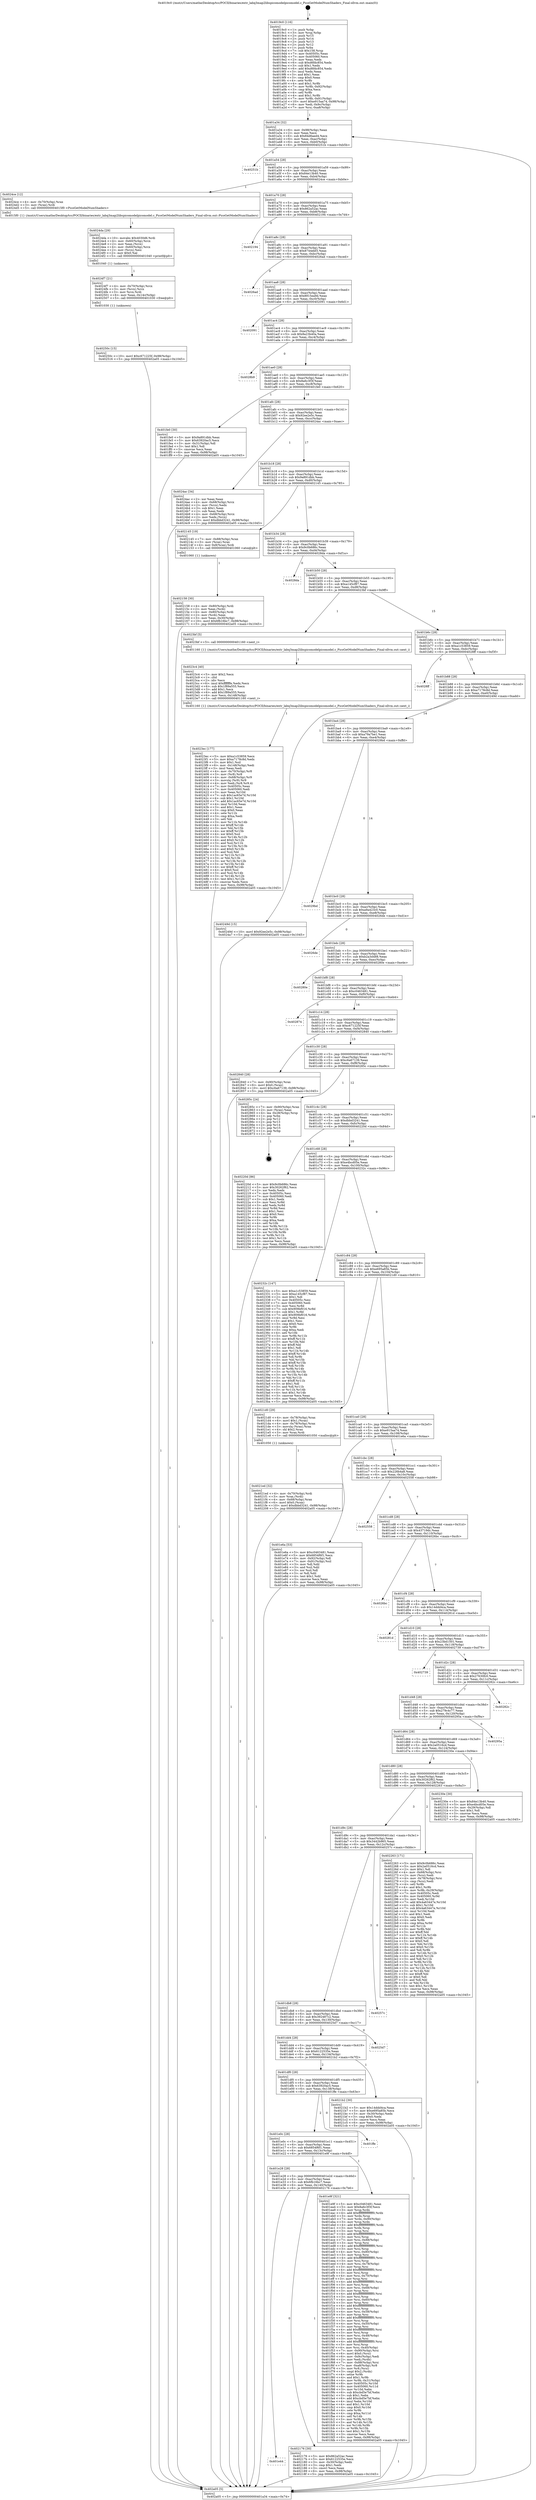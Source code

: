 digraph "0x4019c0" {
  label = "0x4019c0 (/mnt/c/Users/mathe/Desktop/tcc/POCII/binaries/extr_labq3map2libspicomodelpicomodel.c_PicoGetModelNumShaders_Final-ollvm.out::main(0))"
  labelloc = "t"
  node[shape=record]

  Entry [label="",width=0.3,height=0.3,shape=circle,fillcolor=black,style=filled]
  "0x401a34" [label="{
     0x401a34 [32]\l
     | [instrs]\l
     &nbsp;&nbsp;0x401a34 \<+6\>: mov -0x98(%rbp),%eax\l
     &nbsp;&nbsp;0x401a3a \<+2\>: mov %eax,%ecx\l
     &nbsp;&nbsp;0x401a3c \<+6\>: sub $0x84d6aed4,%ecx\l
     &nbsp;&nbsp;0x401a42 \<+6\>: mov %eax,-0xac(%rbp)\l
     &nbsp;&nbsp;0x401a48 \<+6\>: mov %ecx,-0xb0(%rbp)\l
     &nbsp;&nbsp;0x401a4e \<+6\>: je 000000000040251b \<main+0xb5b\>\l
  }"]
  "0x40251b" [label="{
     0x40251b\l
  }", style=dashed]
  "0x401a54" [label="{
     0x401a54 [28]\l
     | [instrs]\l
     &nbsp;&nbsp;0x401a54 \<+5\>: jmp 0000000000401a59 \<main+0x99\>\l
     &nbsp;&nbsp;0x401a59 \<+6\>: mov -0xac(%rbp),%eax\l
     &nbsp;&nbsp;0x401a5f \<+5\>: sub $0x84e13b40,%eax\l
     &nbsp;&nbsp;0x401a64 \<+6\>: mov %eax,-0xb4(%rbp)\l
     &nbsp;&nbsp;0x401a6a \<+6\>: je 00000000004024ce \<main+0xb0e\>\l
  }"]
  Exit [label="",width=0.3,height=0.3,shape=circle,fillcolor=black,style=filled,peripheries=2]
  "0x4024ce" [label="{
     0x4024ce [12]\l
     | [instrs]\l
     &nbsp;&nbsp;0x4024ce \<+4\>: mov -0x70(%rbp),%rax\l
     &nbsp;&nbsp;0x4024d2 \<+3\>: mov (%rax),%rdi\l
     &nbsp;&nbsp;0x4024d5 \<+5\>: call 00000000004015f0 \<PicoGetModelNumShaders\>\l
     | [calls]\l
     &nbsp;&nbsp;0x4015f0 \{1\} (/mnt/c/Users/mathe/Desktop/tcc/POCII/binaries/extr_labq3map2libspicomodelpicomodel.c_PicoGetModelNumShaders_Final-ollvm.out::PicoGetModelNumShaders)\l
  }"]
  "0x401a70" [label="{
     0x401a70 [28]\l
     | [instrs]\l
     &nbsp;&nbsp;0x401a70 \<+5\>: jmp 0000000000401a75 \<main+0xb5\>\l
     &nbsp;&nbsp;0x401a75 \<+6\>: mov -0xac(%rbp),%eax\l
     &nbsp;&nbsp;0x401a7b \<+5\>: sub $0x862a52ac,%eax\l
     &nbsp;&nbsp;0x401a80 \<+6\>: mov %eax,-0xb8(%rbp)\l
     &nbsp;&nbsp;0x401a86 \<+6\>: je 0000000000402194 \<main+0x7d4\>\l
  }"]
  "0x40250c" [label="{
     0x40250c [15]\l
     | [instrs]\l
     &nbsp;&nbsp;0x40250c \<+10\>: movl $0xc671225f,-0x98(%rbp)\l
     &nbsp;&nbsp;0x402516 \<+5\>: jmp 0000000000402a05 \<main+0x1045\>\l
  }"]
  "0x402194" [label="{
     0x402194\l
  }", style=dashed]
  "0x401a8c" [label="{
     0x401a8c [28]\l
     | [instrs]\l
     &nbsp;&nbsp;0x401a8c \<+5\>: jmp 0000000000401a91 \<main+0xd1\>\l
     &nbsp;&nbsp;0x401a91 \<+6\>: mov -0xac(%rbp),%eax\l
     &nbsp;&nbsp;0x401a97 \<+5\>: sub $0x8744ebf3,%eax\l
     &nbsp;&nbsp;0x401a9c \<+6\>: mov %eax,-0xbc(%rbp)\l
     &nbsp;&nbsp;0x401aa2 \<+6\>: je 00000000004026ad \<main+0xced\>\l
  }"]
  "0x4024f7" [label="{
     0x4024f7 [21]\l
     | [instrs]\l
     &nbsp;&nbsp;0x4024f7 \<+4\>: mov -0x70(%rbp),%rcx\l
     &nbsp;&nbsp;0x4024fb \<+3\>: mov (%rcx),%rcx\l
     &nbsp;&nbsp;0x4024fe \<+3\>: mov %rcx,%rdi\l
     &nbsp;&nbsp;0x402501 \<+6\>: mov %eax,-0x14c(%rbp)\l
     &nbsp;&nbsp;0x402507 \<+5\>: call 0000000000401030 \<free@plt\>\l
     | [calls]\l
     &nbsp;&nbsp;0x401030 \{1\} (unknown)\l
  }"]
  "0x4026ad" [label="{
     0x4026ad\l
  }", style=dashed]
  "0x401aa8" [label="{
     0x401aa8 [28]\l
     | [instrs]\l
     &nbsp;&nbsp;0x401aa8 \<+5\>: jmp 0000000000401aad \<main+0xed\>\l
     &nbsp;&nbsp;0x401aad \<+6\>: mov -0xac(%rbp),%eax\l
     &nbsp;&nbsp;0x401ab3 \<+5\>: sub $0x8915ea9d,%eax\l
     &nbsp;&nbsp;0x401ab8 \<+6\>: mov %eax,-0xc0(%rbp)\l
     &nbsp;&nbsp;0x401abe \<+6\>: je 0000000000402091 \<main+0x6d1\>\l
  }"]
  "0x4024da" [label="{
     0x4024da [29]\l
     | [instrs]\l
     &nbsp;&nbsp;0x4024da \<+10\>: movabs $0x4030d6,%rdi\l
     &nbsp;&nbsp;0x4024e4 \<+4\>: mov -0x60(%rbp),%rcx\l
     &nbsp;&nbsp;0x4024e8 \<+2\>: mov %eax,(%rcx)\l
     &nbsp;&nbsp;0x4024ea \<+4\>: mov -0x60(%rbp),%rcx\l
     &nbsp;&nbsp;0x4024ee \<+2\>: mov (%rcx),%esi\l
     &nbsp;&nbsp;0x4024f0 \<+2\>: mov $0x0,%al\l
     &nbsp;&nbsp;0x4024f2 \<+5\>: call 0000000000401040 \<printf@plt\>\l
     | [calls]\l
     &nbsp;&nbsp;0x401040 \{1\} (unknown)\l
  }"]
  "0x402091" [label="{
     0x402091\l
  }", style=dashed]
  "0x401ac4" [label="{
     0x401ac4 [28]\l
     | [instrs]\l
     &nbsp;&nbsp;0x401ac4 \<+5\>: jmp 0000000000401ac9 \<main+0x109\>\l
     &nbsp;&nbsp;0x401ac9 \<+6\>: mov -0xac(%rbp),%eax\l
     &nbsp;&nbsp;0x401acf \<+5\>: sub $0x8a23b40a,%eax\l
     &nbsp;&nbsp;0x401ad4 \<+6\>: mov %eax,-0xc4(%rbp)\l
     &nbsp;&nbsp;0x401ada \<+6\>: je 00000000004028b9 \<main+0xef9\>\l
  }"]
  "0x4023ec" [label="{
     0x4023ec [177]\l
     | [instrs]\l
     &nbsp;&nbsp;0x4023ec \<+5\>: mov $0xa1c53859,%ecx\l
     &nbsp;&nbsp;0x4023f1 \<+5\>: mov $0xa7178c8d,%edx\l
     &nbsp;&nbsp;0x4023f6 \<+3\>: mov $0x1,%sil\l
     &nbsp;&nbsp;0x4023f9 \<+6\>: mov -0x148(%rbp),%edi\l
     &nbsp;&nbsp;0x4023ff \<+3\>: imul %eax,%edi\l
     &nbsp;&nbsp;0x402402 \<+4\>: mov -0x70(%rbp),%r8\l
     &nbsp;&nbsp;0x402406 \<+3\>: mov (%r8),%r8\l
     &nbsp;&nbsp;0x402409 \<+4\>: mov -0x68(%rbp),%r9\l
     &nbsp;&nbsp;0x40240d \<+3\>: movslq (%r9),%r9\l
     &nbsp;&nbsp;0x402410 \<+4\>: mov %edi,(%r8,%r9,4)\l
     &nbsp;&nbsp;0x402414 \<+7\>: mov 0x40505c,%eax\l
     &nbsp;&nbsp;0x40241b \<+7\>: mov 0x405060,%edi\l
     &nbsp;&nbsp;0x402422 \<+3\>: mov %eax,%r10d\l
     &nbsp;&nbsp;0x402425 \<+7\>: sub $0x1ac65e7d,%r10d\l
     &nbsp;&nbsp;0x40242c \<+4\>: sub $0x1,%r10d\l
     &nbsp;&nbsp;0x402430 \<+7\>: add $0x1ac65e7d,%r10d\l
     &nbsp;&nbsp;0x402437 \<+4\>: imul %r10d,%eax\l
     &nbsp;&nbsp;0x40243b \<+3\>: and $0x1,%eax\l
     &nbsp;&nbsp;0x40243e \<+3\>: cmp $0x0,%eax\l
     &nbsp;&nbsp;0x402441 \<+4\>: sete %r11b\l
     &nbsp;&nbsp;0x402445 \<+3\>: cmp $0xa,%edi\l
     &nbsp;&nbsp;0x402448 \<+3\>: setl %bl\l
     &nbsp;&nbsp;0x40244b \<+3\>: mov %r11b,%r14b\l
     &nbsp;&nbsp;0x40244e \<+4\>: xor $0xff,%r14b\l
     &nbsp;&nbsp;0x402452 \<+3\>: mov %bl,%r15b\l
     &nbsp;&nbsp;0x402455 \<+4\>: xor $0xff,%r15b\l
     &nbsp;&nbsp;0x402459 \<+4\>: xor $0x0,%sil\l
     &nbsp;&nbsp;0x40245d \<+3\>: mov %r14b,%r12b\l
     &nbsp;&nbsp;0x402460 \<+4\>: and $0x0,%r12b\l
     &nbsp;&nbsp;0x402464 \<+3\>: and %sil,%r11b\l
     &nbsp;&nbsp;0x402467 \<+3\>: mov %r15b,%r13b\l
     &nbsp;&nbsp;0x40246a \<+4\>: and $0x0,%r13b\l
     &nbsp;&nbsp;0x40246e \<+3\>: and %sil,%bl\l
     &nbsp;&nbsp;0x402471 \<+3\>: or %r11b,%r12b\l
     &nbsp;&nbsp;0x402474 \<+3\>: or %bl,%r13b\l
     &nbsp;&nbsp;0x402477 \<+3\>: xor %r13b,%r12b\l
     &nbsp;&nbsp;0x40247a \<+3\>: or %r15b,%r14b\l
     &nbsp;&nbsp;0x40247d \<+4\>: xor $0xff,%r14b\l
     &nbsp;&nbsp;0x402481 \<+4\>: or $0x0,%sil\l
     &nbsp;&nbsp;0x402485 \<+3\>: and %sil,%r14b\l
     &nbsp;&nbsp;0x402488 \<+3\>: or %r14b,%r12b\l
     &nbsp;&nbsp;0x40248b \<+4\>: test $0x1,%r12b\l
     &nbsp;&nbsp;0x40248f \<+3\>: cmovne %edx,%ecx\l
     &nbsp;&nbsp;0x402492 \<+6\>: mov %ecx,-0x98(%rbp)\l
     &nbsp;&nbsp;0x402498 \<+5\>: jmp 0000000000402a05 \<main+0x1045\>\l
  }"]
  "0x4028b9" [label="{
     0x4028b9\l
  }", style=dashed]
  "0x401ae0" [label="{
     0x401ae0 [28]\l
     | [instrs]\l
     &nbsp;&nbsp;0x401ae0 \<+5\>: jmp 0000000000401ae5 \<main+0x125\>\l
     &nbsp;&nbsp;0x401ae5 \<+6\>: mov -0xac(%rbp),%eax\l
     &nbsp;&nbsp;0x401aeb \<+5\>: sub $0x8a6c3f3f,%eax\l
     &nbsp;&nbsp;0x401af0 \<+6\>: mov %eax,-0xc8(%rbp)\l
     &nbsp;&nbsp;0x401af6 \<+6\>: je 0000000000401fe0 \<main+0x620\>\l
  }"]
  "0x4023c4" [label="{
     0x4023c4 [40]\l
     | [instrs]\l
     &nbsp;&nbsp;0x4023c4 \<+5\>: mov $0x2,%ecx\l
     &nbsp;&nbsp;0x4023c9 \<+1\>: cltd\l
     &nbsp;&nbsp;0x4023ca \<+2\>: idiv %ecx\l
     &nbsp;&nbsp;0x4023cc \<+6\>: imul $0xfffffffe,%edx,%ecx\l
     &nbsp;&nbsp;0x4023d2 \<+6\>: sub $0x1f89a555,%ecx\l
     &nbsp;&nbsp;0x4023d8 \<+3\>: add $0x1,%ecx\l
     &nbsp;&nbsp;0x4023db \<+6\>: add $0x1f89a555,%ecx\l
     &nbsp;&nbsp;0x4023e1 \<+6\>: mov %ecx,-0x148(%rbp)\l
     &nbsp;&nbsp;0x4023e7 \<+5\>: call 0000000000401160 \<next_i\>\l
     | [calls]\l
     &nbsp;&nbsp;0x401160 \{1\} (/mnt/c/Users/mathe/Desktop/tcc/POCII/binaries/extr_labq3map2libspicomodelpicomodel.c_PicoGetModelNumShaders_Final-ollvm.out::next_i)\l
  }"]
  "0x401fe0" [label="{
     0x401fe0 [30]\l
     | [instrs]\l
     &nbsp;&nbsp;0x401fe0 \<+5\>: mov $0x9a891dbb,%eax\l
     &nbsp;&nbsp;0x401fe5 \<+5\>: mov $0x63920ac5,%ecx\l
     &nbsp;&nbsp;0x401fea \<+3\>: mov -0x31(%rbp),%dl\l
     &nbsp;&nbsp;0x401fed \<+3\>: test $0x1,%dl\l
     &nbsp;&nbsp;0x401ff0 \<+3\>: cmovne %ecx,%eax\l
     &nbsp;&nbsp;0x401ff3 \<+6\>: mov %eax,-0x98(%rbp)\l
     &nbsp;&nbsp;0x401ff9 \<+5\>: jmp 0000000000402a05 \<main+0x1045\>\l
  }"]
  "0x401afc" [label="{
     0x401afc [28]\l
     | [instrs]\l
     &nbsp;&nbsp;0x401afc \<+5\>: jmp 0000000000401b01 \<main+0x141\>\l
     &nbsp;&nbsp;0x401b01 \<+6\>: mov -0xac(%rbp),%eax\l
     &nbsp;&nbsp;0x401b07 \<+5\>: sub $0x92ee2e5c,%eax\l
     &nbsp;&nbsp;0x401b0c \<+6\>: mov %eax,-0xcc(%rbp)\l
     &nbsp;&nbsp;0x401b12 \<+6\>: je 00000000004024ac \<main+0xaec\>\l
  }"]
  "0x4021ed" [label="{
     0x4021ed [32]\l
     | [instrs]\l
     &nbsp;&nbsp;0x4021ed \<+4\>: mov -0x70(%rbp),%rdi\l
     &nbsp;&nbsp;0x4021f1 \<+3\>: mov %rax,(%rdi)\l
     &nbsp;&nbsp;0x4021f4 \<+4\>: mov -0x68(%rbp),%rax\l
     &nbsp;&nbsp;0x4021f8 \<+6\>: movl $0x0,(%rax)\l
     &nbsp;&nbsp;0x4021fe \<+10\>: movl $0xdbbd3241,-0x98(%rbp)\l
     &nbsp;&nbsp;0x402208 \<+5\>: jmp 0000000000402a05 \<main+0x1045\>\l
  }"]
  "0x4024ac" [label="{
     0x4024ac [34]\l
     | [instrs]\l
     &nbsp;&nbsp;0x4024ac \<+2\>: xor %eax,%eax\l
     &nbsp;&nbsp;0x4024ae \<+4\>: mov -0x68(%rbp),%rcx\l
     &nbsp;&nbsp;0x4024b2 \<+2\>: mov (%rcx),%edx\l
     &nbsp;&nbsp;0x4024b4 \<+3\>: sub $0x1,%eax\l
     &nbsp;&nbsp;0x4024b7 \<+2\>: sub %eax,%edx\l
     &nbsp;&nbsp;0x4024b9 \<+4\>: mov -0x68(%rbp),%rcx\l
     &nbsp;&nbsp;0x4024bd \<+2\>: mov %edx,(%rcx)\l
     &nbsp;&nbsp;0x4024bf \<+10\>: movl $0xdbbd3241,-0x98(%rbp)\l
     &nbsp;&nbsp;0x4024c9 \<+5\>: jmp 0000000000402a05 \<main+0x1045\>\l
  }"]
  "0x401b18" [label="{
     0x401b18 [28]\l
     | [instrs]\l
     &nbsp;&nbsp;0x401b18 \<+5\>: jmp 0000000000401b1d \<main+0x15d\>\l
     &nbsp;&nbsp;0x401b1d \<+6\>: mov -0xac(%rbp),%eax\l
     &nbsp;&nbsp;0x401b23 \<+5\>: sub $0x9a891dbb,%eax\l
     &nbsp;&nbsp;0x401b28 \<+6\>: mov %eax,-0xd0(%rbp)\l
     &nbsp;&nbsp;0x401b2e \<+6\>: je 0000000000402145 \<main+0x785\>\l
  }"]
  "0x401e44" [label="{
     0x401e44\l
  }", style=dashed]
  "0x402145" [label="{
     0x402145 [19]\l
     | [instrs]\l
     &nbsp;&nbsp;0x402145 \<+7\>: mov -0x88(%rbp),%rax\l
     &nbsp;&nbsp;0x40214c \<+3\>: mov (%rax),%rax\l
     &nbsp;&nbsp;0x40214f \<+4\>: mov 0x8(%rax),%rdi\l
     &nbsp;&nbsp;0x402153 \<+5\>: call 0000000000401060 \<atoi@plt\>\l
     | [calls]\l
     &nbsp;&nbsp;0x401060 \{1\} (unknown)\l
  }"]
  "0x401b34" [label="{
     0x401b34 [28]\l
     | [instrs]\l
     &nbsp;&nbsp;0x401b34 \<+5\>: jmp 0000000000401b39 \<main+0x179\>\l
     &nbsp;&nbsp;0x401b39 \<+6\>: mov -0xac(%rbp),%eax\l
     &nbsp;&nbsp;0x401b3f \<+5\>: sub $0x9c0b686c,%eax\l
     &nbsp;&nbsp;0x401b44 \<+6\>: mov %eax,-0xd4(%rbp)\l
     &nbsp;&nbsp;0x401b4a \<+6\>: je 00000000004028da \<main+0xf1a\>\l
  }"]
  "0x402176" [label="{
     0x402176 [30]\l
     | [instrs]\l
     &nbsp;&nbsp;0x402176 \<+5\>: mov $0x862a52ac,%eax\l
     &nbsp;&nbsp;0x40217b \<+5\>: mov $0x6122535e,%ecx\l
     &nbsp;&nbsp;0x402180 \<+3\>: mov -0x30(%rbp),%edx\l
     &nbsp;&nbsp;0x402183 \<+3\>: cmp $0x1,%edx\l
     &nbsp;&nbsp;0x402186 \<+3\>: cmovl %ecx,%eax\l
     &nbsp;&nbsp;0x402189 \<+6\>: mov %eax,-0x98(%rbp)\l
     &nbsp;&nbsp;0x40218f \<+5\>: jmp 0000000000402a05 \<main+0x1045\>\l
  }"]
  "0x4028da" [label="{
     0x4028da\l
  }", style=dashed]
  "0x401b50" [label="{
     0x401b50 [28]\l
     | [instrs]\l
     &nbsp;&nbsp;0x401b50 \<+5\>: jmp 0000000000401b55 \<main+0x195\>\l
     &nbsp;&nbsp;0x401b55 \<+6\>: mov -0xac(%rbp),%eax\l
     &nbsp;&nbsp;0x401b5b \<+5\>: sub $0xa145cf87,%eax\l
     &nbsp;&nbsp;0x401b60 \<+6\>: mov %eax,-0xd8(%rbp)\l
     &nbsp;&nbsp;0x401b66 \<+6\>: je 00000000004023bf \<main+0x9ff\>\l
  }"]
  "0x402158" [label="{
     0x402158 [30]\l
     | [instrs]\l
     &nbsp;&nbsp;0x402158 \<+4\>: mov -0x80(%rbp),%rdi\l
     &nbsp;&nbsp;0x40215c \<+2\>: mov %eax,(%rdi)\l
     &nbsp;&nbsp;0x40215e \<+4\>: mov -0x80(%rbp),%rdi\l
     &nbsp;&nbsp;0x402162 \<+2\>: mov (%rdi),%eax\l
     &nbsp;&nbsp;0x402164 \<+3\>: mov %eax,-0x30(%rbp)\l
     &nbsp;&nbsp;0x402167 \<+10\>: movl $0x6fb16bc7,-0x98(%rbp)\l
     &nbsp;&nbsp;0x402171 \<+5\>: jmp 0000000000402a05 \<main+0x1045\>\l
  }"]
  "0x4023bf" [label="{
     0x4023bf [5]\l
     | [instrs]\l
     &nbsp;&nbsp;0x4023bf \<+5\>: call 0000000000401160 \<next_i\>\l
     | [calls]\l
     &nbsp;&nbsp;0x401160 \{1\} (/mnt/c/Users/mathe/Desktop/tcc/POCII/binaries/extr_labq3map2libspicomodelpicomodel.c_PicoGetModelNumShaders_Final-ollvm.out::next_i)\l
  }"]
  "0x401b6c" [label="{
     0x401b6c [28]\l
     | [instrs]\l
     &nbsp;&nbsp;0x401b6c \<+5\>: jmp 0000000000401b71 \<main+0x1b1\>\l
     &nbsp;&nbsp;0x401b71 \<+6\>: mov -0xac(%rbp),%eax\l
     &nbsp;&nbsp;0x401b77 \<+5\>: sub $0xa1c53859,%eax\l
     &nbsp;&nbsp;0x401b7c \<+6\>: mov %eax,-0xdc(%rbp)\l
     &nbsp;&nbsp;0x401b82 \<+6\>: je 00000000004028ff \<main+0xf3f\>\l
  }"]
  "0x401e28" [label="{
     0x401e28 [28]\l
     | [instrs]\l
     &nbsp;&nbsp;0x401e28 \<+5\>: jmp 0000000000401e2d \<main+0x46d\>\l
     &nbsp;&nbsp;0x401e2d \<+6\>: mov -0xac(%rbp),%eax\l
     &nbsp;&nbsp;0x401e33 \<+5\>: sub $0x6fb16bc7,%eax\l
     &nbsp;&nbsp;0x401e38 \<+6\>: mov %eax,-0x140(%rbp)\l
     &nbsp;&nbsp;0x401e3e \<+6\>: je 0000000000402176 \<main+0x7b6\>\l
  }"]
  "0x4028ff" [label="{
     0x4028ff\l
  }", style=dashed]
  "0x401b88" [label="{
     0x401b88 [28]\l
     | [instrs]\l
     &nbsp;&nbsp;0x401b88 \<+5\>: jmp 0000000000401b8d \<main+0x1cd\>\l
     &nbsp;&nbsp;0x401b8d \<+6\>: mov -0xac(%rbp),%eax\l
     &nbsp;&nbsp;0x401b93 \<+5\>: sub $0xa7178c8d,%eax\l
     &nbsp;&nbsp;0x401b98 \<+6\>: mov %eax,-0xe0(%rbp)\l
     &nbsp;&nbsp;0x401b9e \<+6\>: je 000000000040249d \<main+0xadd\>\l
  }"]
  "0x401e9f" [label="{
     0x401e9f [321]\l
     | [instrs]\l
     &nbsp;&nbsp;0x401e9f \<+5\>: mov $0xc0463481,%eax\l
     &nbsp;&nbsp;0x401ea4 \<+5\>: mov $0x8a6c3f3f,%ecx\l
     &nbsp;&nbsp;0x401ea9 \<+3\>: mov %rsp,%rdx\l
     &nbsp;&nbsp;0x401eac \<+4\>: add $0xfffffffffffffff0,%rdx\l
     &nbsp;&nbsp;0x401eb0 \<+3\>: mov %rdx,%rsp\l
     &nbsp;&nbsp;0x401eb3 \<+7\>: mov %rdx,-0x90(%rbp)\l
     &nbsp;&nbsp;0x401eba \<+3\>: mov %rsp,%rdx\l
     &nbsp;&nbsp;0x401ebd \<+4\>: add $0xfffffffffffffff0,%rdx\l
     &nbsp;&nbsp;0x401ec1 \<+3\>: mov %rdx,%rsp\l
     &nbsp;&nbsp;0x401ec4 \<+3\>: mov %rsp,%rsi\l
     &nbsp;&nbsp;0x401ec7 \<+4\>: add $0xfffffffffffffff0,%rsi\l
     &nbsp;&nbsp;0x401ecb \<+3\>: mov %rsi,%rsp\l
     &nbsp;&nbsp;0x401ece \<+7\>: mov %rsi,-0x88(%rbp)\l
     &nbsp;&nbsp;0x401ed5 \<+3\>: mov %rsp,%rsi\l
     &nbsp;&nbsp;0x401ed8 \<+4\>: add $0xfffffffffffffff0,%rsi\l
     &nbsp;&nbsp;0x401edc \<+3\>: mov %rsi,%rsp\l
     &nbsp;&nbsp;0x401edf \<+4\>: mov %rsi,-0x80(%rbp)\l
     &nbsp;&nbsp;0x401ee3 \<+3\>: mov %rsp,%rsi\l
     &nbsp;&nbsp;0x401ee6 \<+4\>: add $0xfffffffffffffff0,%rsi\l
     &nbsp;&nbsp;0x401eea \<+3\>: mov %rsi,%rsp\l
     &nbsp;&nbsp;0x401eed \<+4\>: mov %rsi,-0x78(%rbp)\l
     &nbsp;&nbsp;0x401ef1 \<+3\>: mov %rsp,%rsi\l
     &nbsp;&nbsp;0x401ef4 \<+4\>: add $0xfffffffffffffff0,%rsi\l
     &nbsp;&nbsp;0x401ef8 \<+3\>: mov %rsi,%rsp\l
     &nbsp;&nbsp;0x401efb \<+4\>: mov %rsi,-0x70(%rbp)\l
     &nbsp;&nbsp;0x401eff \<+3\>: mov %rsp,%rsi\l
     &nbsp;&nbsp;0x401f02 \<+4\>: add $0xfffffffffffffff0,%rsi\l
     &nbsp;&nbsp;0x401f06 \<+3\>: mov %rsi,%rsp\l
     &nbsp;&nbsp;0x401f09 \<+4\>: mov %rsi,-0x68(%rbp)\l
     &nbsp;&nbsp;0x401f0d \<+3\>: mov %rsp,%rsi\l
     &nbsp;&nbsp;0x401f10 \<+4\>: add $0xfffffffffffffff0,%rsi\l
     &nbsp;&nbsp;0x401f14 \<+3\>: mov %rsi,%rsp\l
     &nbsp;&nbsp;0x401f17 \<+4\>: mov %rsi,-0x60(%rbp)\l
     &nbsp;&nbsp;0x401f1b \<+3\>: mov %rsp,%rsi\l
     &nbsp;&nbsp;0x401f1e \<+4\>: add $0xfffffffffffffff0,%rsi\l
     &nbsp;&nbsp;0x401f22 \<+3\>: mov %rsi,%rsp\l
     &nbsp;&nbsp;0x401f25 \<+4\>: mov %rsi,-0x58(%rbp)\l
     &nbsp;&nbsp;0x401f29 \<+3\>: mov %rsp,%rsi\l
     &nbsp;&nbsp;0x401f2c \<+4\>: add $0xfffffffffffffff0,%rsi\l
     &nbsp;&nbsp;0x401f30 \<+3\>: mov %rsi,%rsp\l
     &nbsp;&nbsp;0x401f33 \<+4\>: mov %rsi,-0x50(%rbp)\l
     &nbsp;&nbsp;0x401f37 \<+3\>: mov %rsp,%rsi\l
     &nbsp;&nbsp;0x401f3a \<+4\>: add $0xfffffffffffffff0,%rsi\l
     &nbsp;&nbsp;0x401f3e \<+3\>: mov %rsi,%rsp\l
     &nbsp;&nbsp;0x401f41 \<+4\>: mov %rsi,-0x48(%rbp)\l
     &nbsp;&nbsp;0x401f45 \<+3\>: mov %rsp,%rsi\l
     &nbsp;&nbsp;0x401f48 \<+4\>: add $0xfffffffffffffff0,%rsi\l
     &nbsp;&nbsp;0x401f4c \<+3\>: mov %rsi,%rsp\l
     &nbsp;&nbsp;0x401f4f \<+4\>: mov %rsi,-0x40(%rbp)\l
     &nbsp;&nbsp;0x401f53 \<+7\>: mov -0x90(%rbp),%rsi\l
     &nbsp;&nbsp;0x401f5a \<+6\>: movl $0x0,(%rsi)\l
     &nbsp;&nbsp;0x401f60 \<+6\>: mov -0x9c(%rbp),%edi\l
     &nbsp;&nbsp;0x401f66 \<+2\>: mov %edi,(%rdx)\l
     &nbsp;&nbsp;0x401f68 \<+7\>: mov -0x88(%rbp),%rsi\l
     &nbsp;&nbsp;0x401f6f \<+7\>: mov -0xa8(%rbp),%r8\l
     &nbsp;&nbsp;0x401f76 \<+3\>: mov %r8,(%rsi)\l
     &nbsp;&nbsp;0x401f79 \<+3\>: cmpl $0x2,(%rdx)\l
     &nbsp;&nbsp;0x401f7c \<+4\>: setne %r9b\l
     &nbsp;&nbsp;0x401f80 \<+4\>: and $0x1,%r9b\l
     &nbsp;&nbsp;0x401f84 \<+4\>: mov %r9b,-0x31(%rbp)\l
     &nbsp;&nbsp;0x401f88 \<+8\>: mov 0x40505c,%r10d\l
     &nbsp;&nbsp;0x401f90 \<+8\>: mov 0x405060,%r11d\l
     &nbsp;&nbsp;0x401f98 \<+3\>: mov %r10d,%ebx\l
     &nbsp;&nbsp;0x401f9b \<+6\>: sub $0xcbd5e7bf,%ebx\l
     &nbsp;&nbsp;0x401fa1 \<+3\>: sub $0x1,%ebx\l
     &nbsp;&nbsp;0x401fa4 \<+6\>: add $0xcbd5e7bf,%ebx\l
     &nbsp;&nbsp;0x401faa \<+4\>: imul %ebx,%r10d\l
     &nbsp;&nbsp;0x401fae \<+4\>: and $0x1,%r10d\l
     &nbsp;&nbsp;0x401fb2 \<+4\>: cmp $0x0,%r10d\l
     &nbsp;&nbsp;0x401fb6 \<+4\>: sete %r9b\l
     &nbsp;&nbsp;0x401fba \<+4\>: cmp $0xa,%r11d\l
     &nbsp;&nbsp;0x401fbe \<+4\>: setl %r14b\l
     &nbsp;&nbsp;0x401fc2 \<+3\>: mov %r9b,%r15b\l
     &nbsp;&nbsp;0x401fc5 \<+3\>: and %r14b,%r15b\l
     &nbsp;&nbsp;0x401fc8 \<+3\>: xor %r14b,%r9b\l
     &nbsp;&nbsp;0x401fcb \<+3\>: or %r9b,%r15b\l
     &nbsp;&nbsp;0x401fce \<+4\>: test $0x1,%r15b\l
     &nbsp;&nbsp;0x401fd2 \<+3\>: cmovne %ecx,%eax\l
     &nbsp;&nbsp;0x401fd5 \<+6\>: mov %eax,-0x98(%rbp)\l
     &nbsp;&nbsp;0x401fdb \<+5\>: jmp 0000000000402a05 \<main+0x1045\>\l
  }"]
  "0x40249d" [label="{
     0x40249d [15]\l
     | [instrs]\l
     &nbsp;&nbsp;0x40249d \<+10\>: movl $0x92ee2e5c,-0x98(%rbp)\l
     &nbsp;&nbsp;0x4024a7 \<+5\>: jmp 0000000000402a05 \<main+0x1045\>\l
  }"]
  "0x401ba4" [label="{
     0x401ba4 [28]\l
     | [instrs]\l
     &nbsp;&nbsp;0x401ba4 \<+5\>: jmp 0000000000401ba9 \<main+0x1e9\>\l
     &nbsp;&nbsp;0x401ba9 \<+6\>: mov -0xac(%rbp),%eax\l
     &nbsp;&nbsp;0x401baf \<+5\>: sub $0xa79a7be1,%eax\l
     &nbsp;&nbsp;0x401bb4 \<+6\>: mov %eax,-0xe4(%rbp)\l
     &nbsp;&nbsp;0x401bba \<+6\>: je 00000000004029bd \<main+0xffd\>\l
  }"]
  "0x401e0c" [label="{
     0x401e0c [28]\l
     | [instrs]\l
     &nbsp;&nbsp;0x401e0c \<+5\>: jmp 0000000000401e11 \<main+0x451\>\l
     &nbsp;&nbsp;0x401e11 \<+6\>: mov -0xac(%rbp),%eax\l
     &nbsp;&nbsp;0x401e17 \<+5\>: sub $0x6854f6f1,%eax\l
     &nbsp;&nbsp;0x401e1c \<+6\>: mov %eax,-0x13c(%rbp)\l
     &nbsp;&nbsp;0x401e22 \<+6\>: je 0000000000401e9f \<main+0x4df\>\l
  }"]
  "0x4029bd" [label="{
     0x4029bd\l
  }", style=dashed]
  "0x401bc0" [label="{
     0x401bc0 [28]\l
     | [instrs]\l
     &nbsp;&nbsp;0x401bc0 \<+5\>: jmp 0000000000401bc5 \<main+0x205\>\l
     &nbsp;&nbsp;0x401bc5 \<+6\>: mov -0xac(%rbp),%eax\l
     &nbsp;&nbsp;0x401bcb \<+5\>: sub $0xa9a423c0,%eax\l
     &nbsp;&nbsp;0x401bd0 \<+6\>: mov %eax,-0xe8(%rbp)\l
     &nbsp;&nbsp;0x401bd6 \<+6\>: je 00000000004026de \<main+0xd1e\>\l
  }"]
  "0x401ffe" [label="{
     0x401ffe\l
  }", style=dashed]
  "0x4026de" [label="{
     0x4026de\l
  }", style=dashed]
  "0x401bdc" [label="{
     0x401bdc [28]\l
     | [instrs]\l
     &nbsp;&nbsp;0x401bdc \<+5\>: jmp 0000000000401be1 \<main+0x221\>\l
     &nbsp;&nbsp;0x401be1 \<+6\>: mov -0xac(%rbp),%eax\l
     &nbsp;&nbsp;0x401be7 \<+5\>: sub $0xb2a3d488,%eax\l
     &nbsp;&nbsp;0x401bec \<+6\>: mov %eax,-0xec(%rbp)\l
     &nbsp;&nbsp;0x401bf2 \<+6\>: je 000000000040280e \<main+0xe4e\>\l
  }"]
  "0x401df0" [label="{
     0x401df0 [28]\l
     | [instrs]\l
     &nbsp;&nbsp;0x401df0 \<+5\>: jmp 0000000000401df5 \<main+0x435\>\l
     &nbsp;&nbsp;0x401df5 \<+6\>: mov -0xac(%rbp),%eax\l
     &nbsp;&nbsp;0x401dfb \<+5\>: sub $0x63920ac5,%eax\l
     &nbsp;&nbsp;0x401e00 \<+6\>: mov %eax,-0x138(%rbp)\l
     &nbsp;&nbsp;0x401e06 \<+6\>: je 0000000000401ffe \<main+0x63e\>\l
  }"]
  "0x40280e" [label="{
     0x40280e\l
  }", style=dashed]
  "0x401bf8" [label="{
     0x401bf8 [28]\l
     | [instrs]\l
     &nbsp;&nbsp;0x401bf8 \<+5\>: jmp 0000000000401bfd \<main+0x23d\>\l
     &nbsp;&nbsp;0x401bfd \<+6\>: mov -0xac(%rbp),%eax\l
     &nbsp;&nbsp;0x401c03 \<+5\>: sub $0xc0463481,%eax\l
     &nbsp;&nbsp;0x401c08 \<+6\>: mov %eax,-0xf0(%rbp)\l
     &nbsp;&nbsp;0x401c0e \<+6\>: je 0000000000402874 \<main+0xeb4\>\l
  }"]
  "0x4021b2" [label="{
     0x4021b2 [30]\l
     | [instrs]\l
     &nbsp;&nbsp;0x4021b2 \<+5\>: mov $0x14ddd4ca,%eax\l
     &nbsp;&nbsp;0x4021b7 \<+5\>: mov $0xe695a85b,%ecx\l
     &nbsp;&nbsp;0x4021bc \<+3\>: mov -0x30(%rbp),%edx\l
     &nbsp;&nbsp;0x4021bf \<+3\>: cmp $0x0,%edx\l
     &nbsp;&nbsp;0x4021c2 \<+3\>: cmove %ecx,%eax\l
     &nbsp;&nbsp;0x4021c5 \<+6\>: mov %eax,-0x98(%rbp)\l
     &nbsp;&nbsp;0x4021cb \<+5\>: jmp 0000000000402a05 \<main+0x1045\>\l
  }"]
  "0x402874" [label="{
     0x402874\l
  }", style=dashed]
  "0x401c14" [label="{
     0x401c14 [28]\l
     | [instrs]\l
     &nbsp;&nbsp;0x401c14 \<+5\>: jmp 0000000000401c19 \<main+0x259\>\l
     &nbsp;&nbsp;0x401c19 \<+6\>: mov -0xac(%rbp),%eax\l
     &nbsp;&nbsp;0x401c1f \<+5\>: sub $0xc671225f,%eax\l
     &nbsp;&nbsp;0x401c24 \<+6\>: mov %eax,-0xf4(%rbp)\l
     &nbsp;&nbsp;0x401c2a \<+6\>: je 0000000000402840 \<main+0xe80\>\l
  }"]
  "0x401dd4" [label="{
     0x401dd4 [28]\l
     | [instrs]\l
     &nbsp;&nbsp;0x401dd4 \<+5\>: jmp 0000000000401dd9 \<main+0x419\>\l
     &nbsp;&nbsp;0x401dd9 \<+6\>: mov -0xac(%rbp),%eax\l
     &nbsp;&nbsp;0x401ddf \<+5\>: sub $0x6122535e,%eax\l
     &nbsp;&nbsp;0x401de4 \<+6\>: mov %eax,-0x134(%rbp)\l
     &nbsp;&nbsp;0x401dea \<+6\>: je 00000000004021b2 \<main+0x7f2\>\l
  }"]
  "0x402840" [label="{
     0x402840 [28]\l
     | [instrs]\l
     &nbsp;&nbsp;0x402840 \<+7\>: mov -0x90(%rbp),%rax\l
     &nbsp;&nbsp;0x402847 \<+6\>: movl $0x0,(%rax)\l
     &nbsp;&nbsp;0x40284d \<+10\>: movl $0xc6a67139,-0x98(%rbp)\l
     &nbsp;&nbsp;0x402857 \<+5\>: jmp 0000000000402a05 \<main+0x1045\>\l
  }"]
  "0x401c30" [label="{
     0x401c30 [28]\l
     | [instrs]\l
     &nbsp;&nbsp;0x401c30 \<+5\>: jmp 0000000000401c35 \<main+0x275\>\l
     &nbsp;&nbsp;0x401c35 \<+6\>: mov -0xac(%rbp),%eax\l
     &nbsp;&nbsp;0x401c3b \<+5\>: sub $0xc6a67139,%eax\l
     &nbsp;&nbsp;0x401c40 \<+6\>: mov %eax,-0xf8(%rbp)\l
     &nbsp;&nbsp;0x401c46 \<+6\>: je 000000000040285c \<main+0xe9c\>\l
  }"]
  "0x4025d7" [label="{
     0x4025d7\l
  }", style=dashed]
  "0x40285c" [label="{
     0x40285c [24]\l
     | [instrs]\l
     &nbsp;&nbsp;0x40285c \<+7\>: mov -0x90(%rbp),%rax\l
     &nbsp;&nbsp;0x402863 \<+2\>: mov (%rax),%eax\l
     &nbsp;&nbsp;0x402865 \<+4\>: lea -0x28(%rbp),%rsp\l
     &nbsp;&nbsp;0x402869 \<+1\>: pop %rbx\l
     &nbsp;&nbsp;0x40286a \<+2\>: pop %r12\l
     &nbsp;&nbsp;0x40286c \<+2\>: pop %r13\l
     &nbsp;&nbsp;0x40286e \<+2\>: pop %r14\l
     &nbsp;&nbsp;0x402870 \<+2\>: pop %r15\l
     &nbsp;&nbsp;0x402872 \<+1\>: pop %rbp\l
     &nbsp;&nbsp;0x402873 \<+1\>: ret\l
  }"]
  "0x401c4c" [label="{
     0x401c4c [28]\l
     | [instrs]\l
     &nbsp;&nbsp;0x401c4c \<+5\>: jmp 0000000000401c51 \<main+0x291\>\l
     &nbsp;&nbsp;0x401c51 \<+6\>: mov -0xac(%rbp),%eax\l
     &nbsp;&nbsp;0x401c57 \<+5\>: sub $0xdbbd3241,%eax\l
     &nbsp;&nbsp;0x401c5c \<+6\>: mov %eax,-0xfc(%rbp)\l
     &nbsp;&nbsp;0x401c62 \<+6\>: je 000000000040220d \<main+0x84d\>\l
  }"]
  "0x401db8" [label="{
     0x401db8 [28]\l
     | [instrs]\l
     &nbsp;&nbsp;0x401db8 \<+5\>: jmp 0000000000401dbd \<main+0x3fd\>\l
     &nbsp;&nbsp;0x401dbd \<+6\>: mov -0xac(%rbp),%eax\l
     &nbsp;&nbsp;0x401dc3 \<+5\>: sub $0x392487c2,%eax\l
     &nbsp;&nbsp;0x401dc8 \<+6\>: mov %eax,-0x130(%rbp)\l
     &nbsp;&nbsp;0x401dce \<+6\>: je 00000000004025d7 \<main+0xc17\>\l
  }"]
  "0x40220d" [label="{
     0x40220d [86]\l
     | [instrs]\l
     &nbsp;&nbsp;0x40220d \<+5\>: mov $0x9c0b686c,%eax\l
     &nbsp;&nbsp;0x402212 \<+5\>: mov $0x30262f62,%ecx\l
     &nbsp;&nbsp;0x402217 \<+2\>: xor %edx,%edx\l
     &nbsp;&nbsp;0x402219 \<+7\>: mov 0x40505c,%esi\l
     &nbsp;&nbsp;0x402220 \<+7\>: mov 0x405060,%edi\l
     &nbsp;&nbsp;0x402227 \<+3\>: sub $0x1,%edx\l
     &nbsp;&nbsp;0x40222a \<+3\>: mov %esi,%r8d\l
     &nbsp;&nbsp;0x40222d \<+3\>: add %edx,%r8d\l
     &nbsp;&nbsp;0x402230 \<+4\>: imul %r8d,%esi\l
     &nbsp;&nbsp;0x402234 \<+3\>: and $0x1,%esi\l
     &nbsp;&nbsp;0x402237 \<+3\>: cmp $0x0,%esi\l
     &nbsp;&nbsp;0x40223a \<+4\>: sete %r9b\l
     &nbsp;&nbsp;0x40223e \<+3\>: cmp $0xa,%edi\l
     &nbsp;&nbsp;0x402241 \<+4\>: setl %r10b\l
     &nbsp;&nbsp;0x402245 \<+3\>: mov %r9b,%r11b\l
     &nbsp;&nbsp;0x402248 \<+3\>: and %r10b,%r11b\l
     &nbsp;&nbsp;0x40224b \<+3\>: xor %r10b,%r9b\l
     &nbsp;&nbsp;0x40224e \<+3\>: or %r9b,%r11b\l
     &nbsp;&nbsp;0x402251 \<+4\>: test $0x1,%r11b\l
     &nbsp;&nbsp;0x402255 \<+3\>: cmovne %ecx,%eax\l
     &nbsp;&nbsp;0x402258 \<+6\>: mov %eax,-0x98(%rbp)\l
     &nbsp;&nbsp;0x40225e \<+5\>: jmp 0000000000402a05 \<main+0x1045\>\l
  }"]
  "0x401c68" [label="{
     0x401c68 [28]\l
     | [instrs]\l
     &nbsp;&nbsp;0x401c68 \<+5\>: jmp 0000000000401c6d \<main+0x2ad\>\l
     &nbsp;&nbsp;0x401c6d \<+6\>: mov -0xac(%rbp),%eax\l
     &nbsp;&nbsp;0x401c73 \<+5\>: sub $0xe4bcd05e,%eax\l
     &nbsp;&nbsp;0x401c78 \<+6\>: mov %eax,-0x100(%rbp)\l
     &nbsp;&nbsp;0x401c7e \<+6\>: je 000000000040232c \<main+0x96c\>\l
  }"]
  "0x40257c" [label="{
     0x40257c\l
  }", style=dashed]
  "0x40232c" [label="{
     0x40232c [147]\l
     | [instrs]\l
     &nbsp;&nbsp;0x40232c \<+5\>: mov $0xa1c53859,%eax\l
     &nbsp;&nbsp;0x402331 \<+5\>: mov $0xa145cf87,%ecx\l
     &nbsp;&nbsp;0x402336 \<+2\>: mov $0x1,%dl\l
     &nbsp;&nbsp;0x402338 \<+7\>: mov 0x40505c,%esi\l
     &nbsp;&nbsp;0x40233f \<+7\>: mov 0x405060,%edi\l
     &nbsp;&nbsp;0x402346 \<+3\>: mov %esi,%r8d\l
     &nbsp;&nbsp;0x402349 \<+7\>: sub $0x909bf016,%r8d\l
     &nbsp;&nbsp;0x402350 \<+4\>: sub $0x1,%r8d\l
     &nbsp;&nbsp;0x402354 \<+7\>: add $0x909bf016,%r8d\l
     &nbsp;&nbsp;0x40235b \<+4\>: imul %r8d,%esi\l
     &nbsp;&nbsp;0x40235f \<+3\>: and $0x1,%esi\l
     &nbsp;&nbsp;0x402362 \<+3\>: cmp $0x0,%esi\l
     &nbsp;&nbsp;0x402365 \<+4\>: sete %r9b\l
     &nbsp;&nbsp;0x402369 \<+3\>: cmp $0xa,%edi\l
     &nbsp;&nbsp;0x40236c \<+4\>: setl %r10b\l
     &nbsp;&nbsp;0x402370 \<+3\>: mov %r9b,%r11b\l
     &nbsp;&nbsp;0x402373 \<+4\>: xor $0xff,%r11b\l
     &nbsp;&nbsp;0x402377 \<+3\>: mov %r10b,%bl\l
     &nbsp;&nbsp;0x40237a \<+3\>: xor $0xff,%bl\l
     &nbsp;&nbsp;0x40237d \<+3\>: xor $0x1,%dl\l
     &nbsp;&nbsp;0x402380 \<+3\>: mov %r11b,%r14b\l
     &nbsp;&nbsp;0x402383 \<+4\>: and $0xff,%r14b\l
     &nbsp;&nbsp;0x402387 \<+3\>: and %dl,%r9b\l
     &nbsp;&nbsp;0x40238a \<+3\>: mov %bl,%r15b\l
     &nbsp;&nbsp;0x40238d \<+4\>: and $0xff,%r15b\l
     &nbsp;&nbsp;0x402391 \<+3\>: and %dl,%r10b\l
     &nbsp;&nbsp;0x402394 \<+3\>: or %r9b,%r14b\l
     &nbsp;&nbsp;0x402397 \<+3\>: or %r10b,%r15b\l
     &nbsp;&nbsp;0x40239a \<+3\>: xor %r15b,%r14b\l
     &nbsp;&nbsp;0x40239d \<+3\>: or %bl,%r11b\l
     &nbsp;&nbsp;0x4023a0 \<+4\>: xor $0xff,%r11b\l
     &nbsp;&nbsp;0x4023a4 \<+3\>: or $0x1,%dl\l
     &nbsp;&nbsp;0x4023a7 \<+3\>: and %dl,%r11b\l
     &nbsp;&nbsp;0x4023aa \<+3\>: or %r11b,%r14b\l
     &nbsp;&nbsp;0x4023ad \<+4\>: test $0x1,%r14b\l
     &nbsp;&nbsp;0x4023b1 \<+3\>: cmovne %ecx,%eax\l
     &nbsp;&nbsp;0x4023b4 \<+6\>: mov %eax,-0x98(%rbp)\l
     &nbsp;&nbsp;0x4023ba \<+5\>: jmp 0000000000402a05 \<main+0x1045\>\l
  }"]
  "0x401c84" [label="{
     0x401c84 [28]\l
     | [instrs]\l
     &nbsp;&nbsp;0x401c84 \<+5\>: jmp 0000000000401c89 \<main+0x2c9\>\l
     &nbsp;&nbsp;0x401c89 \<+6\>: mov -0xac(%rbp),%eax\l
     &nbsp;&nbsp;0x401c8f \<+5\>: sub $0xe695a85b,%eax\l
     &nbsp;&nbsp;0x401c94 \<+6\>: mov %eax,-0x104(%rbp)\l
     &nbsp;&nbsp;0x401c9a \<+6\>: je 00000000004021d0 \<main+0x810\>\l
  }"]
  "0x401d9c" [label="{
     0x401d9c [28]\l
     | [instrs]\l
     &nbsp;&nbsp;0x401d9c \<+5\>: jmp 0000000000401da1 \<main+0x3e1\>\l
     &nbsp;&nbsp;0x401da1 \<+6\>: mov -0xac(%rbp),%eax\l
     &nbsp;&nbsp;0x401da7 \<+5\>: sub $0x3442b965,%eax\l
     &nbsp;&nbsp;0x401dac \<+6\>: mov %eax,-0x12c(%rbp)\l
     &nbsp;&nbsp;0x401db2 \<+6\>: je 000000000040257c \<main+0xbbc\>\l
  }"]
  "0x4021d0" [label="{
     0x4021d0 [29]\l
     | [instrs]\l
     &nbsp;&nbsp;0x4021d0 \<+4\>: mov -0x78(%rbp),%rax\l
     &nbsp;&nbsp;0x4021d4 \<+6\>: movl $0x1,(%rax)\l
     &nbsp;&nbsp;0x4021da \<+4\>: mov -0x78(%rbp),%rax\l
     &nbsp;&nbsp;0x4021de \<+3\>: movslq (%rax),%rax\l
     &nbsp;&nbsp;0x4021e1 \<+4\>: shl $0x2,%rax\l
     &nbsp;&nbsp;0x4021e5 \<+3\>: mov %rax,%rdi\l
     &nbsp;&nbsp;0x4021e8 \<+5\>: call 0000000000401050 \<malloc@plt\>\l
     | [calls]\l
     &nbsp;&nbsp;0x401050 \{1\} (unknown)\l
  }"]
  "0x401ca0" [label="{
     0x401ca0 [28]\l
     | [instrs]\l
     &nbsp;&nbsp;0x401ca0 \<+5\>: jmp 0000000000401ca5 \<main+0x2e5\>\l
     &nbsp;&nbsp;0x401ca5 \<+6\>: mov -0xac(%rbp),%eax\l
     &nbsp;&nbsp;0x401cab \<+5\>: sub $0xe915aa74,%eax\l
     &nbsp;&nbsp;0x401cb0 \<+6\>: mov %eax,-0x108(%rbp)\l
     &nbsp;&nbsp;0x401cb6 \<+6\>: je 0000000000401e6a \<main+0x4aa\>\l
  }"]
  "0x402263" [label="{
     0x402263 [171]\l
     | [instrs]\l
     &nbsp;&nbsp;0x402263 \<+5\>: mov $0x9c0b686c,%eax\l
     &nbsp;&nbsp;0x402268 \<+5\>: mov $0x2a0516cd,%ecx\l
     &nbsp;&nbsp;0x40226d \<+2\>: mov $0x1,%dl\l
     &nbsp;&nbsp;0x40226f \<+4\>: mov -0x68(%rbp),%rsi\l
     &nbsp;&nbsp;0x402273 \<+2\>: mov (%rsi),%edi\l
     &nbsp;&nbsp;0x402275 \<+4\>: mov -0x78(%rbp),%rsi\l
     &nbsp;&nbsp;0x402279 \<+2\>: cmp (%rsi),%edi\l
     &nbsp;&nbsp;0x40227b \<+4\>: setl %r8b\l
     &nbsp;&nbsp;0x40227f \<+4\>: and $0x1,%r8b\l
     &nbsp;&nbsp;0x402283 \<+4\>: mov %r8b,-0x29(%rbp)\l
     &nbsp;&nbsp;0x402287 \<+7\>: mov 0x40505c,%edi\l
     &nbsp;&nbsp;0x40228e \<+8\>: mov 0x405060,%r9d\l
     &nbsp;&nbsp;0x402296 \<+3\>: mov %edi,%r10d\l
     &nbsp;&nbsp;0x402299 \<+7\>: add $0x4a63447e,%r10d\l
     &nbsp;&nbsp;0x4022a0 \<+4\>: sub $0x1,%r10d\l
     &nbsp;&nbsp;0x4022a4 \<+7\>: sub $0x4a63447e,%r10d\l
     &nbsp;&nbsp;0x4022ab \<+4\>: imul %r10d,%edi\l
     &nbsp;&nbsp;0x4022af \<+3\>: and $0x1,%edi\l
     &nbsp;&nbsp;0x4022b2 \<+3\>: cmp $0x0,%edi\l
     &nbsp;&nbsp;0x4022b5 \<+4\>: sete %r8b\l
     &nbsp;&nbsp;0x4022b9 \<+4\>: cmp $0xa,%r9d\l
     &nbsp;&nbsp;0x4022bd \<+4\>: setl %r11b\l
     &nbsp;&nbsp;0x4022c1 \<+3\>: mov %r8b,%bl\l
     &nbsp;&nbsp;0x4022c4 \<+3\>: xor $0xff,%bl\l
     &nbsp;&nbsp;0x4022c7 \<+3\>: mov %r11b,%r14b\l
     &nbsp;&nbsp;0x4022ca \<+4\>: xor $0xff,%r14b\l
     &nbsp;&nbsp;0x4022ce \<+3\>: xor $0x0,%dl\l
     &nbsp;&nbsp;0x4022d1 \<+3\>: mov %bl,%r15b\l
     &nbsp;&nbsp;0x4022d4 \<+4\>: and $0x0,%r15b\l
     &nbsp;&nbsp;0x4022d8 \<+3\>: and %dl,%r8b\l
     &nbsp;&nbsp;0x4022db \<+3\>: mov %r14b,%r12b\l
     &nbsp;&nbsp;0x4022de \<+4\>: and $0x0,%r12b\l
     &nbsp;&nbsp;0x4022e2 \<+3\>: and %dl,%r11b\l
     &nbsp;&nbsp;0x4022e5 \<+3\>: or %r8b,%r15b\l
     &nbsp;&nbsp;0x4022e8 \<+3\>: or %r11b,%r12b\l
     &nbsp;&nbsp;0x4022eb \<+3\>: xor %r12b,%r15b\l
     &nbsp;&nbsp;0x4022ee \<+3\>: or %r14b,%bl\l
     &nbsp;&nbsp;0x4022f1 \<+3\>: xor $0xff,%bl\l
     &nbsp;&nbsp;0x4022f4 \<+3\>: or $0x0,%dl\l
     &nbsp;&nbsp;0x4022f7 \<+2\>: and %dl,%bl\l
     &nbsp;&nbsp;0x4022f9 \<+3\>: or %bl,%r15b\l
     &nbsp;&nbsp;0x4022fc \<+4\>: test $0x1,%r15b\l
     &nbsp;&nbsp;0x402300 \<+3\>: cmovne %ecx,%eax\l
     &nbsp;&nbsp;0x402303 \<+6\>: mov %eax,-0x98(%rbp)\l
     &nbsp;&nbsp;0x402309 \<+5\>: jmp 0000000000402a05 \<main+0x1045\>\l
  }"]
  "0x401e6a" [label="{
     0x401e6a [53]\l
     | [instrs]\l
     &nbsp;&nbsp;0x401e6a \<+5\>: mov $0xc0463481,%eax\l
     &nbsp;&nbsp;0x401e6f \<+5\>: mov $0x6854f6f1,%ecx\l
     &nbsp;&nbsp;0x401e74 \<+6\>: mov -0x92(%rbp),%dl\l
     &nbsp;&nbsp;0x401e7a \<+7\>: mov -0x91(%rbp),%sil\l
     &nbsp;&nbsp;0x401e81 \<+3\>: mov %dl,%dil\l
     &nbsp;&nbsp;0x401e84 \<+3\>: and %sil,%dil\l
     &nbsp;&nbsp;0x401e87 \<+3\>: xor %sil,%dl\l
     &nbsp;&nbsp;0x401e8a \<+3\>: or %dl,%dil\l
     &nbsp;&nbsp;0x401e8d \<+4\>: test $0x1,%dil\l
     &nbsp;&nbsp;0x401e91 \<+3\>: cmovne %ecx,%eax\l
     &nbsp;&nbsp;0x401e94 \<+6\>: mov %eax,-0x98(%rbp)\l
     &nbsp;&nbsp;0x401e9a \<+5\>: jmp 0000000000402a05 \<main+0x1045\>\l
  }"]
  "0x401cbc" [label="{
     0x401cbc [28]\l
     | [instrs]\l
     &nbsp;&nbsp;0x401cbc \<+5\>: jmp 0000000000401cc1 \<main+0x301\>\l
     &nbsp;&nbsp;0x401cc1 \<+6\>: mov -0xac(%rbp),%eax\l
     &nbsp;&nbsp;0x401cc7 \<+5\>: sub $0x226b4a8,%eax\l
     &nbsp;&nbsp;0x401ccc \<+6\>: mov %eax,-0x10c(%rbp)\l
     &nbsp;&nbsp;0x401cd2 \<+6\>: je 0000000000402558 \<main+0xb98\>\l
  }"]
  "0x402a05" [label="{
     0x402a05 [5]\l
     | [instrs]\l
     &nbsp;&nbsp;0x402a05 \<+5\>: jmp 0000000000401a34 \<main+0x74\>\l
  }"]
  "0x4019c0" [label="{
     0x4019c0 [116]\l
     | [instrs]\l
     &nbsp;&nbsp;0x4019c0 \<+1\>: push %rbp\l
     &nbsp;&nbsp;0x4019c1 \<+3\>: mov %rsp,%rbp\l
     &nbsp;&nbsp;0x4019c4 \<+2\>: push %r15\l
     &nbsp;&nbsp;0x4019c6 \<+2\>: push %r14\l
     &nbsp;&nbsp;0x4019c8 \<+2\>: push %r13\l
     &nbsp;&nbsp;0x4019ca \<+2\>: push %r12\l
     &nbsp;&nbsp;0x4019cc \<+1\>: push %rbx\l
     &nbsp;&nbsp;0x4019cd \<+7\>: sub $0x158,%rsp\l
     &nbsp;&nbsp;0x4019d4 \<+7\>: mov 0x40505c,%eax\l
     &nbsp;&nbsp;0x4019db \<+7\>: mov 0x405060,%ecx\l
     &nbsp;&nbsp;0x4019e2 \<+2\>: mov %eax,%edx\l
     &nbsp;&nbsp;0x4019e4 \<+6\>: sub $0xd6fdc854,%edx\l
     &nbsp;&nbsp;0x4019ea \<+3\>: sub $0x1,%edx\l
     &nbsp;&nbsp;0x4019ed \<+6\>: add $0xd6fdc854,%edx\l
     &nbsp;&nbsp;0x4019f3 \<+3\>: imul %edx,%eax\l
     &nbsp;&nbsp;0x4019f6 \<+3\>: and $0x1,%eax\l
     &nbsp;&nbsp;0x4019f9 \<+3\>: cmp $0x0,%eax\l
     &nbsp;&nbsp;0x4019fc \<+4\>: sete %r8b\l
     &nbsp;&nbsp;0x401a00 \<+4\>: and $0x1,%r8b\l
     &nbsp;&nbsp;0x401a04 \<+7\>: mov %r8b,-0x92(%rbp)\l
     &nbsp;&nbsp;0x401a0b \<+3\>: cmp $0xa,%ecx\l
     &nbsp;&nbsp;0x401a0e \<+4\>: setl %r8b\l
     &nbsp;&nbsp;0x401a12 \<+4\>: and $0x1,%r8b\l
     &nbsp;&nbsp;0x401a16 \<+7\>: mov %r8b,-0x91(%rbp)\l
     &nbsp;&nbsp;0x401a1d \<+10\>: movl $0xe915aa74,-0x98(%rbp)\l
     &nbsp;&nbsp;0x401a27 \<+6\>: mov %edi,-0x9c(%rbp)\l
     &nbsp;&nbsp;0x401a2d \<+7\>: mov %rsi,-0xa8(%rbp)\l
  }"]
  "0x401d80" [label="{
     0x401d80 [28]\l
     | [instrs]\l
     &nbsp;&nbsp;0x401d80 \<+5\>: jmp 0000000000401d85 \<main+0x3c5\>\l
     &nbsp;&nbsp;0x401d85 \<+6\>: mov -0xac(%rbp),%eax\l
     &nbsp;&nbsp;0x401d8b \<+5\>: sub $0x30262f62,%eax\l
     &nbsp;&nbsp;0x401d90 \<+6\>: mov %eax,-0x128(%rbp)\l
     &nbsp;&nbsp;0x401d96 \<+6\>: je 0000000000402263 \<main+0x8a3\>\l
  }"]
  "0x402558" [label="{
     0x402558\l
  }", style=dashed]
  "0x401cd8" [label="{
     0x401cd8 [28]\l
     | [instrs]\l
     &nbsp;&nbsp;0x401cd8 \<+5\>: jmp 0000000000401cdd \<main+0x31d\>\l
     &nbsp;&nbsp;0x401cdd \<+6\>: mov -0xac(%rbp),%eax\l
     &nbsp;&nbsp;0x401ce3 \<+5\>: sub $0x43719dc,%eax\l
     &nbsp;&nbsp;0x401ce8 \<+6\>: mov %eax,-0x110(%rbp)\l
     &nbsp;&nbsp;0x401cee \<+6\>: je 00000000004026bc \<main+0xcfc\>\l
  }"]
  "0x40230e" [label="{
     0x40230e [30]\l
     | [instrs]\l
     &nbsp;&nbsp;0x40230e \<+5\>: mov $0x84e13b40,%eax\l
     &nbsp;&nbsp;0x402313 \<+5\>: mov $0xe4bcd05e,%ecx\l
     &nbsp;&nbsp;0x402318 \<+3\>: mov -0x29(%rbp),%dl\l
     &nbsp;&nbsp;0x40231b \<+3\>: test $0x1,%dl\l
     &nbsp;&nbsp;0x40231e \<+3\>: cmovne %ecx,%eax\l
     &nbsp;&nbsp;0x402321 \<+6\>: mov %eax,-0x98(%rbp)\l
     &nbsp;&nbsp;0x402327 \<+5\>: jmp 0000000000402a05 \<main+0x1045\>\l
  }"]
  "0x4026bc" [label="{
     0x4026bc\l
  }", style=dashed]
  "0x401cf4" [label="{
     0x401cf4 [28]\l
     | [instrs]\l
     &nbsp;&nbsp;0x401cf4 \<+5\>: jmp 0000000000401cf9 \<main+0x339\>\l
     &nbsp;&nbsp;0x401cf9 \<+6\>: mov -0xac(%rbp),%eax\l
     &nbsp;&nbsp;0x401cff \<+5\>: sub $0x14ddd4ca,%eax\l
     &nbsp;&nbsp;0x401d04 \<+6\>: mov %eax,-0x114(%rbp)\l
     &nbsp;&nbsp;0x401d0a \<+6\>: je 000000000040281d \<main+0xe5d\>\l
  }"]
  "0x401d64" [label="{
     0x401d64 [28]\l
     | [instrs]\l
     &nbsp;&nbsp;0x401d64 \<+5\>: jmp 0000000000401d69 \<main+0x3a9\>\l
     &nbsp;&nbsp;0x401d69 \<+6\>: mov -0xac(%rbp),%eax\l
     &nbsp;&nbsp;0x401d6f \<+5\>: sub $0x2a0516cd,%eax\l
     &nbsp;&nbsp;0x401d74 \<+6\>: mov %eax,-0x124(%rbp)\l
     &nbsp;&nbsp;0x401d7a \<+6\>: je 000000000040230e \<main+0x94e\>\l
  }"]
  "0x40281d" [label="{
     0x40281d\l
  }", style=dashed]
  "0x401d10" [label="{
     0x401d10 [28]\l
     | [instrs]\l
     &nbsp;&nbsp;0x401d10 \<+5\>: jmp 0000000000401d15 \<main+0x355\>\l
     &nbsp;&nbsp;0x401d15 \<+6\>: mov -0xac(%rbp),%eax\l
     &nbsp;&nbsp;0x401d1b \<+5\>: sub $0x23bd1501,%eax\l
     &nbsp;&nbsp;0x401d20 \<+6\>: mov %eax,-0x118(%rbp)\l
     &nbsp;&nbsp;0x401d26 \<+6\>: je 0000000000402739 \<main+0xd79\>\l
  }"]
  "0x40295a" [label="{
     0x40295a\l
  }", style=dashed]
  "0x402739" [label="{
     0x402739\l
  }", style=dashed]
  "0x401d2c" [label="{
     0x401d2c [28]\l
     | [instrs]\l
     &nbsp;&nbsp;0x401d2c \<+5\>: jmp 0000000000401d31 \<main+0x371\>\l
     &nbsp;&nbsp;0x401d31 \<+6\>: mov -0xac(%rbp),%eax\l
     &nbsp;&nbsp;0x401d37 \<+5\>: sub $0x27630fc0,%eax\l
     &nbsp;&nbsp;0x401d3c \<+6\>: mov %eax,-0x11c(%rbp)\l
     &nbsp;&nbsp;0x401d42 \<+6\>: je 000000000040282c \<main+0xe6c\>\l
  }"]
  "0x401d48" [label="{
     0x401d48 [28]\l
     | [instrs]\l
     &nbsp;&nbsp;0x401d48 \<+5\>: jmp 0000000000401d4d \<main+0x38d\>\l
     &nbsp;&nbsp;0x401d4d \<+6\>: mov -0xac(%rbp),%eax\l
     &nbsp;&nbsp;0x401d53 \<+5\>: sub $0x279c4c77,%eax\l
     &nbsp;&nbsp;0x401d58 \<+6\>: mov %eax,-0x120(%rbp)\l
     &nbsp;&nbsp;0x401d5e \<+6\>: je 000000000040295a \<main+0xf9a\>\l
  }"]
  "0x40282c" [label="{
     0x40282c\l
  }", style=dashed]
  Entry -> "0x4019c0" [label=" 1"]
  "0x401a34" -> "0x40251b" [label=" 0"]
  "0x401a34" -> "0x401a54" [label=" 20"]
  "0x40285c" -> Exit [label=" 1"]
  "0x401a54" -> "0x4024ce" [label=" 1"]
  "0x401a54" -> "0x401a70" [label=" 19"]
  "0x402840" -> "0x402a05" [label=" 1"]
  "0x401a70" -> "0x402194" [label=" 0"]
  "0x401a70" -> "0x401a8c" [label=" 19"]
  "0x40250c" -> "0x402a05" [label=" 1"]
  "0x401a8c" -> "0x4026ad" [label=" 0"]
  "0x401a8c" -> "0x401aa8" [label=" 19"]
  "0x4024f7" -> "0x40250c" [label=" 1"]
  "0x401aa8" -> "0x402091" [label=" 0"]
  "0x401aa8" -> "0x401ac4" [label=" 19"]
  "0x4024da" -> "0x4024f7" [label=" 1"]
  "0x401ac4" -> "0x4028b9" [label=" 0"]
  "0x401ac4" -> "0x401ae0" [label=" 19"]
  "0x4024ce" -> "0x4024da" [label=" 1"]
  "0x401ae0" -> "0x401fe0" [label=" 1"]
  "0x401ae0" -> "0x401afc" [label=" 18"]
  "0x4024ac" -> "0x402a05" [label=" 1"]
  "0x401afc" -> "0x4024ac" [label=" 1"]
  "0x401afc" -> "0x401b18" [label=" 17"]
  "0x40249d" -> "0x402a05" [label=" 1"]
  "0x401b18" -> "0x402145" [label=" 1"]
  "0x401b18" -> "0x401b34" [label=" 16"]
  "0x4023ec" -> "0x402a05" [label=" 1"]
  "0x401b34" -> "0x4028da" [label=" 0"]
  "0x401b34" -> "0x401b50" [label=" 16"]
  "0x4023c4" -> "0x4023ec" [label=" 1"]
  "0x401b50" -> "0x4023bf" [label=" 1"]
  "0x401b50" -> "0x401b6c" [label=" 15"]
  "0x40232c" -> "0x402a05" [label=" 1"]
  "0x401b6c" -> "0x4028ff" [label=" 0"]
  "0x401b6c" -> "0x401b88" [label=" 15"]
  "0x402263" -> "0x402a05" [label=" 2"]
  "0x401b88" -> "0x40249d" [label=" 1"]
  "0x401b88" -> "0x401ba4" [label=" 14"]
  "0x40220d" -> "0x402a05" [label=" 2"]
  "0x401ba4" -> "0x4029bd" [label=" 0"]
  "0x401ba4" -> "0x401bc0" [label=" 14"]
  "0x4021d0" -> "0x4021ed" [label=" 1"]
  "0x401bc0" -> "0x4026de" [label=" 0"]
  "0x401bc0" -> "0x401bdc" [label=" 14"]
  "0x4021b2" -> "0x402a05" [label=" 1"]
  "0x401bdc" -> "0x40280e" [label=" 0"]
  "0x401bdc" -> "0x401bf8" [label=" 14"]
  "0x401e28" -> "0x401e44" [label=" 0"]
  "0x401bf8" -> "0x402874" [label=" 0"]
  "0x401bf8" -> "0x401c14" [label=" 14"]
  "0x401e28" -> "0x402176" [label=" 1"]
  "0x401c14" -> "0x402840" [label=" 1"]
  "0x401c14" -> "0x401c30" [label=" 13"]
  "0x402158" -> "0x402a05" [label=" 1"]
  "0x401c30" -> "0x40285c" [label=" 1"]
  "0x401c30" -> "0x401c4c" [label=" 12"]
  "0x402145" -> "0x402158" [label=" 1"]
  "0x401c4c" -> "0x40220d" [label=" 2"]
  "0x401c4c" -> "0x401c68" [label=" 10"]
  "0x401e9f" -> "0x402a05" [label=" 1"]
  "0x401c68" -> "0x40232c" [label=" 1"]
  "0x401c68" -> "0x401c84" [label=" 9"]
  "0x40230e" -> "0x402a05" [label=" 2"]
  "0x401c84" -> "0x4021d0" [label=" 1"]
  "0x401c84" -> "0x401ca0" [label=" 8"]
  "0x401e0c" -> "0x401e9f" [label=" 1"]
  "0x401ca0" -> "0x401e6a" [label=" 1"]
  "0x401ca0" -> "0x401cbc" [label=" 7"]
  "0x401e6a" -> "0x402a05" [label=" 1"]
  "0x4019c0" -> "0x401a34" [label=" 1"]
  "0x402a05" -> "0x401a34" [label=" 19"]
  "0x4021ed" -> "0x402a05" [label=" 1"]
  "0x401cbc" -> "0x402558" [label=" 0"]
  "0x401cbc" -> "0x401cd8" [label=" 7"]
  "0x401df0" -> "0x401ffe" [label=" 0"]
  "0x401cd8" -> "0x4026bc" [label=" 0"]
  "0x401cd8" -> "0x401cf4" [label=" 7"]
  "0x402176" -> "0x402a05" [label=" 1"]
  "0x401cf4" -> "0x40281d" [label=" 0"]
  "0x401cf4" -> "0x401d10" [label=" 7"]
  "0x401dd4" -> "0x4021b2" [label=" 1"]
  "0x401d10" -> "0x402739" [label=" 0"]
  "0x401d10" -> "0x401d2c" [label=" 7"]
  "0x4023bf" -> "0x4023c4" [label=" 1"]
  "0x401d2c" -> "0x40282c" [label=" 0"]
  "0x401d2c" -> "0x401d48" [label=" 7"]
  "0x401db8" -> "0x401dd4" [label=" 3"]
  "0x401d48" -> "0x40295a" [label=" 0"]
  "0x401d48" -> "0x401d64" [label=" 7"]
  "0x401dd4" -> "0x401df0" [label=" 2"]
  "0x401d64" -> "0x40230e" [label=" 2"]
  "0x401d64" -> "0x401d80" [label=" 5"]
  "0x401df0" -> "0x401e0c" [label=" 2"]
  "0x401d80" -> "0x402263" [label=" 2"]
  "0x401d80" -> "0x401d9c" [label=" 3"]
  "0x401e0c" -> "0x401e28" [label=" 1"]
  "0x401d9c" -> "0x40257c" [label=" 0"]
  "0x401d9c" -> "0x401db8" [label=" 3"]
  "0x401fe0" -> "0x402a05" [label=" 1"]
  "0x401db8" -> "0x4025d7" [label=" 0"]
}
